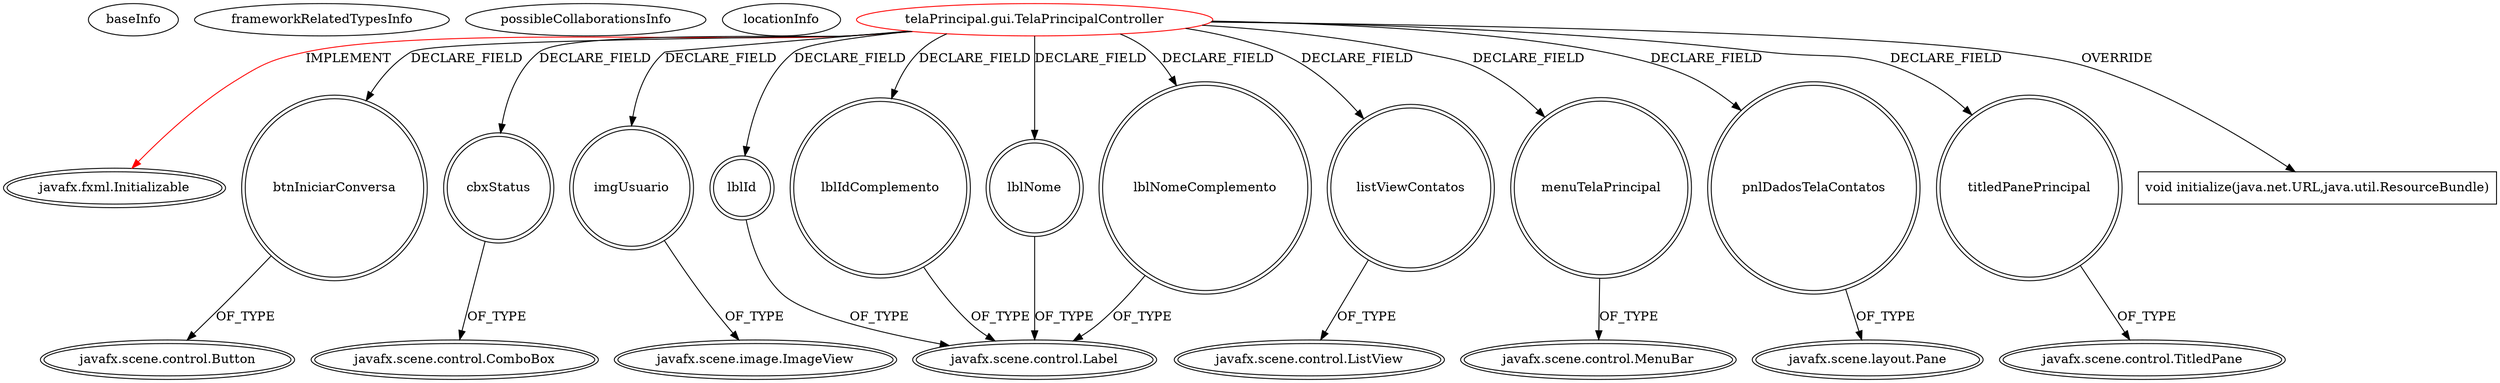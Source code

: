 digraph {
baseInfo[graphId=541,category="extension_graph",isAnonymous=false,possibleRelation=false]
frameworkRelatedTypesInfo[0="javafx.fxml.Initializable"]
possibleCollaborationsInfo[]
locationInfo[projectName="ICastro17-ProjectChatJava",filePath="/ICastro17-ProjectChatJava/ProjectChatJava-master/src/telaPrincipal/gui/TelaPrincipalController.java",contextSignature="TelaPrincipalController",graphId="541"]
0[label="telaPrincipal.gui.TelaPrincipalController",vertexType="ROOT_CLIENT_CLASS_DECLARATION",isFrameworkType=false,color=red]
1[label="javafx.fxml.Initializable",vertexType="FRAMEWORK_INTERFACE_TYPE",isFrameworkType=true,peripheries=2]
2[label="btnIniciarConversa",vertexType="FIELD_DECLARATION",isFrameworkType=true,peripheries=2,shape=circle]
3[label="javafx.scene.control.Button",vertexType="FRAMEWORK_CLASS_TYPE",isFrameworkType=true,peripheries=2]
4[label="cbxStatus",vertexType="FIELD_DECLARATION",isFrameworkType=true,peripheries=2,shape=circle]
5[label="javafx.scene.control.ComboBox",vertexType="FRAMEWORK_CLASS_TYPE",isFrameworkType=true,peripheries=2]
6[label="imgUsuario",vertexType="FIELD_DECLARATION",isFrameworkType=true,peripheries=2,shape=circle]
7[label="javafx.scene.image.ImageView",vertexType="FRAMEWORK_CLASS_TYPE",isFrameworkType=true,peripheries=2]
8[label="lblId",vertexType="FIELD_DECLARATION",isFrameworkType=true,peripheries=2,shape=circle]
9[label="javafx.scene.control.Label",vertexType="FRAMEWORK_CLASS_TYPE",isFrameworkType=true,peripheries=2]
10[label="lblIdComplemento",vertexType="FIELD_DECLARATION",isFrameworkType=true,peripheries=2,shape=circle]
12[label="lblNome",vertexType="FIELD_DECLARATION",isFrameworkType=true,peripheries=2,shape=circle]
14[label="lblNomeComplemento",vertexType="FIELD_DECLARATION",isFrameworkType=true,peripheries=2,shape=circle]
16[label="listViewContatos",vertexType="FIELD_DECLARATION",isFrameworkType=true,peripheries=2,shape=circle]
17[label="javafx.scene.control.ListView",vertexType="FRAMEWORK_CLASS_TYPE",isFrameworkType=true,peripheries=2]
18[label="menuTelaPrincipal",vertexType="FIELD_DECLARATION",isFrameworkType=true,peripheries=2,shape=circle]
19[label="javafx.scene.control.MenuBar",vertexType="FRAMEWORK_CLASS_TYPE",isFrameworkType=true,peripheries=2]
20[label="pnlDadosTelaContatos",vertexType="FIELD_DECLARATION",isFrameworkType=true,peripheries=2,shape=circle]
21[label="javafx.scene.layout.Pane",vertexType="FRAMEWORK_CLASS_TYPE",isFrameworkType=true,peripheries=2]
22[label="titledPanePrincipal",vertexType="FIELD_DECLARATION",isFrameworkType=true,peripheries=2,shape=circle]
23[label="javafx.scene.control.TitledPane",vertexType="FRAMEWORK_CLASS_TYPE",isFrameworkType=true,peripheries=2]
24[label="void initialize(java.net.URL,java.util.ResourceBundle)",vertexType="OVERRIDING_METHOD_DECLARATION",isFrameworkType=false,shape=box]
0->1[label="IMPLEMENT",color=red]
0->2[label="DECLARE_FIELD"]
2->3[label="OF_TYPE"]
0->4[label="DECLARE_FIELD"]
4->5[label="OF_TYPE"]
0->6[label="DECLARE_FIELD"]
6->7[label="OF_TYPE"]
0->8[label="DECLARE_FIELD"]
8->9[label="OF_TYPE"]
0->10[label="DECLARE_FIELD"]
10->9[label="OF_TYPE"]
0->12[label="DECLARE_FIELD"]
12->9[label="OF_TYPE"]
0->14[label="DECLARE_FIELD"]
14->9[label="OF_TYPE"]
0->16[label="DECLARE_FIELD"]
16->17[label="OF_TYPE"]
0->18[label="DECLARE_FIELD"]
18->19[label="OF_TYPE"]
0->20[label="DECLARE_FIELD"]
20->21[label="OF_TYPE"]
0->22[label="DECLARE_FIELD"]
22->23[label="OF_TYPE"]
0->24[label="OVERRIDE"]
}

